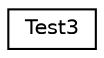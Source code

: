 digraph "Graphical Class Hierarchy"
{
  edge [fontname="Helvetica",fontsize="10",labelfontname="Helvetica",labelfontsize="10"];
  node [fontname="Helvetica",fontsize="10",shape=record];
  rankdir="LR";
  Node0 [label="Test3",height=0.2,width=0.4,color="black", fillcolor="white", style="filled",URL="$struct_test3.html"];
}
